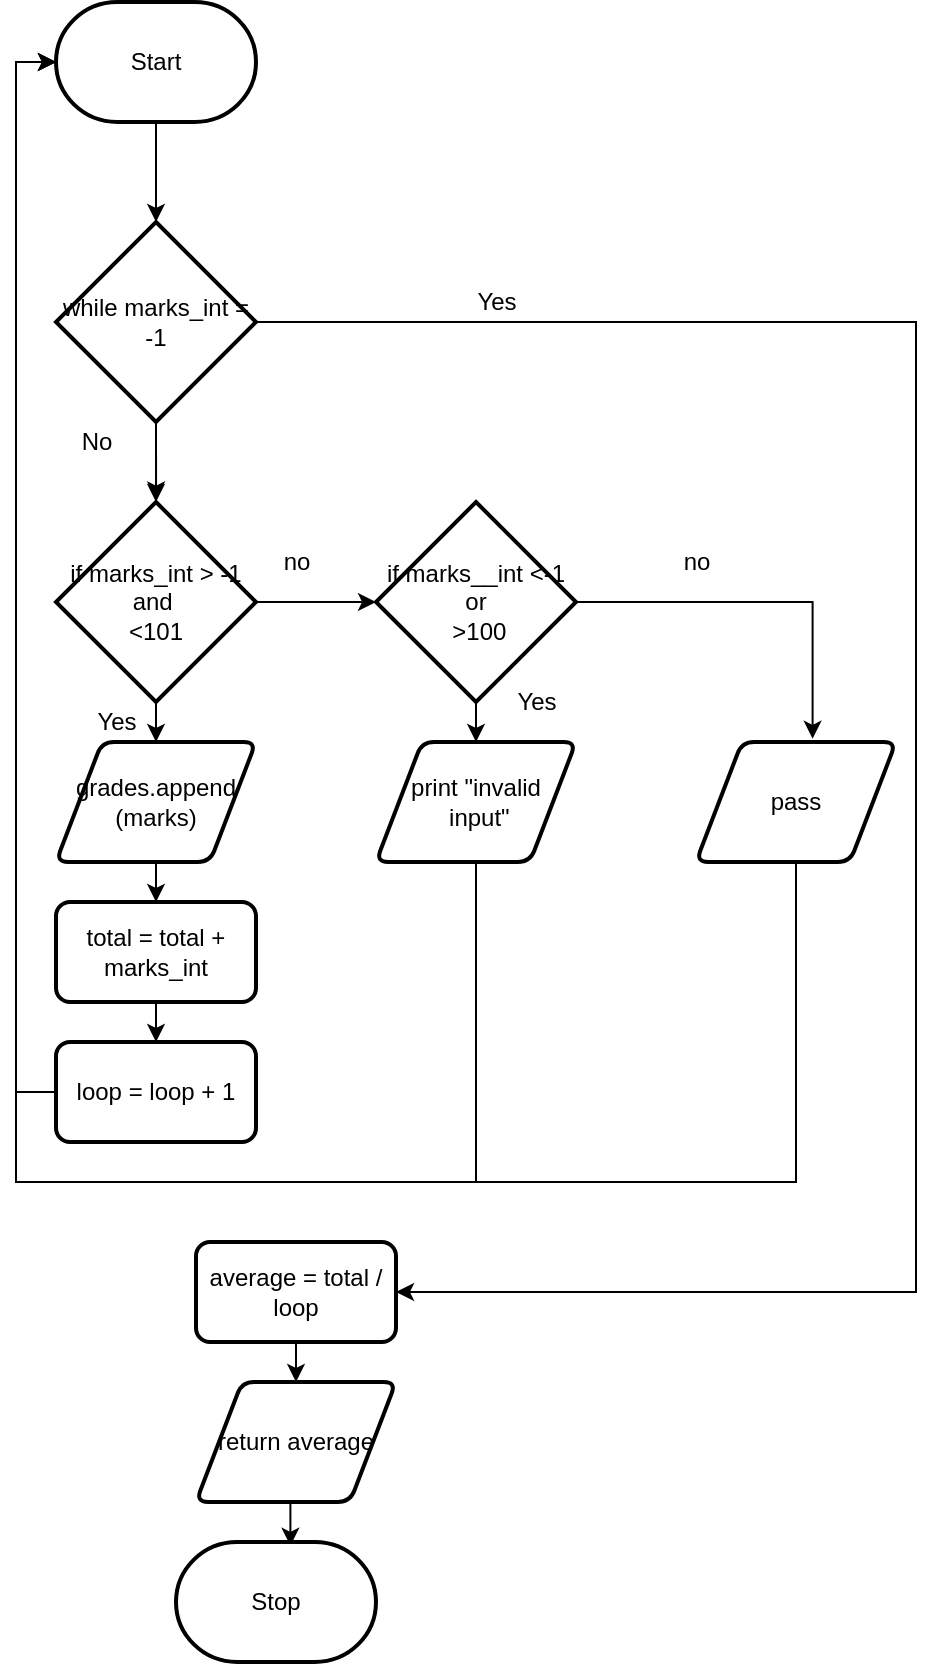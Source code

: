<mxfile version="14.8.0" type="github">
  <diagram id="obTy7-NFhphGX0-DNu9s" name="Page-1">
    <mxGraphModel dx="852" dy="514" grid="1" gridSize="10" guides="1" tooltips="1" connect="1" arrows="1" fold="1" page="1" pageScale="1" pageWidth="850" pageHeight="1100" math="0" shadow="0">
      <root>
        <mxCell id="0" />
        <mxCell id="1" parent="0" />
        <mxCell id="P3ktNJzmFrs8pQwHWrKw-6" style="edgeStyle=orthogonalEdgeStyle;rounded=0;orthogonalLoop=1;jettySize=auto;html=1;exitX=0.5;exitY=1;exitDx=0;exitDy=0;exitPerimeter=0;entryX=0.5;entryY=0;entryDx=0;entryDy=0;entryPerimeter=0;" edge="1" parent="1" source="gCjlqB94SCXAlv9LRokT-1" target="P3ktNJzmFrs8pQwHWrKw-5">
          <mxGeometry relative="1" as="geometry" />
        </mxCell>
        <mxCell id="gCjlqB94SCXAlv9LRokT-1" value="Start" style="strokeWidth=2;html=1;shape=mxgraph.flowchart.terminator;whiteSpace=wrap;" parent="1" vertex="1">
          <mxGeometry x="370" y="260" width="100" height="60" as="geometry" />
        </mxCell>
        <mxCell id="gCjlqB94SCXAlv9LRokT-21" style="edgeStyle=orthogonalEdgeStyle;rounded=0;orthogonalLoop=1;jettySize=auto;html=1;exitX=1.167;exitY=0;exitDx=0;exitDy=0;exitPerimeter=0;entryX=0.5;entryY=0;entryDx=0;entryDy=0;entryPerimeter=0;" parent="1" target="gCjlqB94SCXAlv9LRokT-5" edge="1">
          <mxGeometry relative="1" as="geometry">
            <mxPoint x="420.01" y="480" as="sourcePoint" />
          </mxGeometry>
        </mxCell>
        <mxCell id="gCjlqB94SCXAlv9LRokT-23" style="edgeStyle=orthogonalEdgeStyle;rounded=0;orthogonalLoop=1;jettySize=auto;html=1;exitX=0.5;exitY=1;exitDx=0;exitDy=0;exitPerimeter=0;entryX=0.5;entryY=0;entryDx=0;entryDy=0;" parent="1" source="gCjlqB94SCXAlv9LRokT-5" target="gCjlqB94SCXAlv9LRokT-6" edge="1">
          <mxGeometry relative="1" as="geometry" />
        </mxCell>
        <mxCell id="gCjlqB94SCXAlv9LRokT-25" style="edgeStyle=orthogonalEdgeStyle;rounded=0;orthogonalLoop=1;jettySize=auto;html=1;exitX=1;exitY=0.5;exitDx=0;exitDy=0;exitPerimeter=0;entryX=0;entryY=0.5;entryDx=0;entryDy=0;entryPerimeter=0;" parent="1" source="gCjlqB94SCXAlv9LRokT-5" target="gCjlqB94SCXAlv9LRokT-9" edge="1">
          <mxGeometry relative="1" as="geometry" />
        </mxCell>
        <mxCell id="gCjlqB94SCXAlv9LRokT-5" value="if marks_int &amp;gt; -1&lt;br&gt;and&amp;nbsp;&lt;br&gt;&amp;lt;101" style="strokeWidth=2;html=1;shape=mxgraph.flowchart.decision;whiteSpace=wrap;" parent="1" vertex="1">
          <mxGeometry x="370" y="510" width="100" height="100" as="geometry" />
        </mxCell>
        <mxCell id="gCjlqB94SCXAlv9LRokT-31" style="edgeStyle=orthogonalEdgeStyle;rounded=0;orthogonalLoop=1;jettySize=auto;html=1;exitX=0.5;exitY=1;exitDx=0;exitDy=0;entryX=0.5;entryY=0;entryDx=0;entryDy=0;" parent="1" source="gCjlqB94SCXAlv9LRokT-6" target="gCjlqB94SCXAlv9LRokT-7" edge="1">
          <mxGeometry relative="1" as="geometry" />
        </mxCell>
        <mxCell id="gCjlqB94SCXAlv9LRokT-6" value="grades.append&lt;br&gt;(marks)" style="shape=parallelogram;html=1;strokeWidth=2;perimeter=parallelogramPerimeter;whiteSpace=wrap;rounded=1;arcSize=12;size=0.23;" parent="1" vertex="1">
          <mxGeometry x="370" y="630" width="100" height="60" as="geometry" />
        </mxCell>
        <mxCell id="gCjlqB94SCXAlv9LRokT-32" style="edgeStyle=orthogonalEdgeStyle;rounded=0;orthogonalLoop=1;jettySize=auto;html=1;exitX=0.5;exitY=1;exitDx=0;exitDy=0;entryX=0.5;entryY=0;entryDx=0;entryDy=0;" parent="1" source="gCjlqB94SCXAlv9LRokT-7" target="gCjlqB94SCXAlv9LRokT-8" edge="1">
          <mxGeometry relative="1" as="geometry" />
        </mxCell>
        <mxCell id="gCjlqB94SCXAlv9LRokT-7" value="total = total + marks_int" style="rounded=1;whiteSpace=wrap;html=1;absoluteArcSize=1;arcSize=14;strokeWidth=2;" parent="1" vertex="1">
          <mxGeometry x="370" y="710" width="100" height="50" as="geometry" />
        </mxCell>
        <mxCell id="P3ktNJzmFrs8pQwHWrKw-2" style="edgeStyle=orthogonalEdgeStyle;rounded=0;orthogonalLoop=1;jettySize=auto;html=1;exitX=0;exitY=0.5;exitDx=0;exitDy=0;entryX=0;entryY=0.5;entryDx=0;entryDy=0;entryPerimeter=0;" edge="1" parent="1" source="gCjlqB94SCXAlv9LRokT-8" target="gCjlqB94SCXAlv9LRokT-1">
          <mxGeometry relative="1" as="geometry" />
        </mxCell>
        <mxCell id="gCjlqB94SCXAlv9LRokT-8" value="loop = loop + 1" style="rounded=1;whiteSpace=wrap;html=1;absoluteArcSize=1;arcSize=14;strokeWidth=2;" parent="1" vertex="1">
          <mxGeometry x="370" y="780" width="100" height="50" as="geometry" />
        </mxCell>
        <mxCell id="gCjlqB94SCXAlv9LRokT-27" style="edgeStyle=orthogonalEdgeStyle;rounded=0;orthogonalLoop=1;jettySize=auto;html=1;exitX=1;exitY=0.5;exitDx=0;exitDy=0;exitPerimeter=0;entryX=0.583;entryY=-0.027;entryDx=0;entryDy=0;entryPerimeter=0;" parent="1" source="gCjlqB94SCXAlv9LRokT-9" target="gCjlqB94SCXAlv9LRokT-11" edge="1">
          <mxGeometry relative="1" as="geometry" />
        </mxCell>
        <mxCell id="gCjlqB94SCXAlv9LRokT-29" style="edgeStyle=orthogonalEdgeStyle;rounded=0;orthogonalLoop=1;jettySize=auto;html=1;exitX=0.5;exitY=1;exitDx=0;exitDy=0;exitPerimeter=0;entryX=0.5;entryY=0;entryDx=0;entryDy=0;" parent="1" source="gCjlqB94SCXAlv9LRokT-9" target="gCjlqB94SCXAlv9LRokT-10" edge="1">
          <mxGeometry relative="1" as="geometry" />
        </mxCell>
        <mxCell id="gCjlqB94SCXAlv9LRokT-9" value="if marks__int &amp;lt;-1&lt;br&gt;or&lt;br&gt;&amp;nbsp;&amp;gt;100" style="strokeWidth=2;html=1;shape=mxgraph.flowchart.decision;whiteSpace=wrap;" parent="1" vertex="1">
          <mxGeometry x="530" y="510" width="100" height="100" as="geometry" />
        </mxCell>
        <mxCell id="P3ktNJzmFrs8pQwHWrKw-3" style="edgeStyle=orthogonalEdgeStyle;rounded=0;orthogonalLoop=1;jettySize=auto;html=1;exitX=0.5;exitY=1;exitDx=0;exitDy=0;entryX=0;entryY=0.5;entryDx=0;entryDy=0;entryPerimeter=0;" edge="1" parent="1" source="gCjlqB94SCXAlv9LRokT-10" target="gCjlqB94SCXAlv9LRokT-1">
          <mxGeometry relative="1" as="geometry">
            <Array as="points">
              <mxPoint x="580" y="850" />
              <mxPoint x="350" y="850" />
              <mxPoint x="350" y="290" />
            </Array>
          </mxGeometry>
        </mxCell>
        <mxCell id="gCjlqB94SCXAlv9LRokT-10" value="print &quot;invalid&lt;br&gt;&amp;nbsp;input&quot;" style="shape=parallelogram;html=1;strokeWidth=2;perimeter=parallelogramPerimeter;whiteSpace=wrap;rounded=1;arcSize=12;size=0.23;" parent="1" vertex="1">
          <mxGeometry x="530" y="630" width="100" height="60" as="geometry" />
        </mxCell>
        <mxCell id="P3ktNJzmFrs8pQwHWrKw-1" style="edgeStyle=orthogonalEdgeStyle;rounded=0;orthogonalLoop=1;jettySize=auto;html=1;exitX=0.5;exitY=1;exitDx=0;exitDy=0;entryX=0;entryY=0.5;entryDx=0;entryDy=0;entryPerimeter=0;" edge="1" parent="1" source="gCjlqB94SCXAlv9LRokT-11" target="gCjlqB94SCXAlv9LRokT-1">
          <mxGeometry relative="1" as="geometry">
            <Array as="points">
              <mxPoint x="740" y="850" />
              <mxPoint x="350" y="850" />
              <mxPoint x="350" y="290" />
            </Array>
          </mxGeometry>
        </mxCell>
        <mxCell id="gCjlqB94SCXAlv9LRokT-11" value="pass" style="shape=parallelogram;html=1;strokeWidth=2;perimeter=parallelogramPerimeter;whiteSpace=wrap;rounded=1;arcSize=12;size=0.23;" parent="1" vertex="1">
          <mxGeometry x="690" y="630" width="100" height="60" as="geometry" />
        </mxCell>
        <mxCell id="P3ktNJzmFrs8pQwHWrKw-11" style="edgeStyle=orthogonalEdgeStyle;rounded=0;orthogonalLoop=1;jettySize=auto;html=1;exitX=0.5;exitY=1;exitDx=0;exitDy=0;entryX=0.5;entryY=0;entryDx=0;entryDy=0;" edge="1" parent="1" source="gCjlqB94SCXAlv9LRokT-13" target="gCjlqB94SCXAlv9LRokT-14">
          <mxGeometry relative="1" as="geometry" />
        </mxCell>
        <mxCell id="gCjlqB94SCXAlv9LRokT-13" value="average = total / loop" style="rounded=1;whiteSpace=wrap;html=1;absoluteArcSize=1;arcSize=14;strokeWidth=2;" parent="1" vertex="1">
          <mxGeometry x="440" y="880" width="100" height="50" as="geometry" />
        </mxCell>
        <mxCell id="P3ktNJzmFrs8pQwHWrKw-12" style="edgeStyle=orthogonalEdgeStyle;rounded=0;orthogonalLoop=1;jettySize=auto;html=1;exitX=0.5;exitY=1;exitDx=0;exitDy=0;entryX=0.572;entryY=0.032;entryDx=0;entryDy=0;entryPerimeter=0;" edge="1" parent="1" source="gCjlqB94SCXAlv9LRokT-14" target="gCjlqB94SCXAlv9LRokT-15">
          <mxGeometry relative="1" as="geometry" />
        </mxCell>
        <mxCell id="gCjlqB94SCXAlv9LRokT-14" value="return average" style="shape=parallelogram;html=1;strokeWidth=2;perimeter=parallelogramPerimeter;whiteSpace=wrap;rounded=1;arcSize=12;size=0.23;" parent="1" vertex="1">
          <mxGeometry x="440" y="950" width="100" height="60" as="geometry" />
        </mxCell>
        <mxCell id="gCjlqB94SCXAlv9LRokT-15" value="Stop" style="strokeWidth=2;html=1;shape=mxgraph.flowchart.terminator;whiteSpace=wrap;" parent="1" vertex="1">
          <mxGeometry x="430" y="1030" width="100" height="60" as="geometry" />
        </mxCell>
        <mxCell id="gCjlqB94SCXAlv9LRokT-24" value="Yes" style="text;html=1;align=center;verticalAlign=middle;resizable=0;points=[];autosize=1;strokeColor=none;" parent="1" vertex="1">
          <mxGeometry x="380" y="610" width="40" height="20" as="geometry" />
        </mxCell>
        <mxCell id="gCjlqB94SCXAlv9LRokT-26" value="no" style="text;html=1;align=center;verticalAlign=middle;resizable=0;points=[];autosize=1;strokeColor=none;" parent="1" vertex="1">
          <mxGeometry x="475" y="530" width="30" height="20" as="geometry" />
        </mxCell>
        <mxCell id="gCjlqB94SCXAlv9LRokT-28" value="no" style="text;html=1;align=center;verticalAlign=middle;resizable=0;points=[];autosize=1;strokeColor=none;" parent="1" vertex="1">
          <mxGeometry x="675" y="530" width="30" height="20" as="geometry" />
        </mxCell>
        <mxCell id="gCjlqB94SCXAlv9LRokT-30" value="Yes" style="text;html=1;align=center;verticalAlign=middle;resizable=0;points=[];autosize=1;strokeColor=none;" parent="1" vertex="1">
          <mxGeometry x="590" y="600" width="40" height="20" as="geometry" />
        </mxCell>
        <mxCell id="P3ktNJzmFrs8pQwHWrKw-7" style="edgeStyle=orthogonalEdgeStyle;rounded=0;orthogonalLoop=1;jettySize=auto;html=1;exitX=0.5;exitY=1;exitDx=0;exitDy=0;exitPerimeter=0;entryX=1.168;entryY=1.439;entryDx=0;entryDy=0;entryPerimeter=0;" edge="1" parent="1" source="P3ktNJzmFrs8pQwHWrKw-5">
          <mxGeometry relative="1" as="geometry">
            <mxPoint x="420.04" y="508.78" as="targetPoint" />
          </mxGeometry>
        </mxCell>
        <mxCell id="P3ktNJzmFrs8pQwHWrKw-8" style="edgeStyle=orthogonalEdgeStyle;rounded=0;orthogonalLoop=1;jettySize=auto;html=1;exitX=1;exitY=0.5;exitDx=0;exitDy=0;exitPerimeter=0;" edge="1" parent="1" source="P3ktNJzmFrs8pQwHWrKw-5" target="gCjlqB94SCXAlv9LRokT-13">
          <mxGeometry relative="1" as="geometry">
            <Array as="points">
              <mxPoint x="800" y="420" />
              <mxPoint x="800" y="905" />
            </Array>
          </mxGeometry>
        </mxCell>
        <mxCell id="P3ktNJzmFrs8pQwHWrKw-5" value="while marks_int = -1" style="strokeWidth=2;html=1;shape=mxgraph.flowchart.decision;whiteSpace=wrap;" vertex="1" parent="1">
          <mxGeometry x="370" y="370" width="100" height="100" as="geometry" />
        </mxCell>
        <mxCell id="P3ktNJzmFrs8pQwHWrKw-9" value="Yes" style="text;html=1;align=center;verticalAlign=middle;resizable=0;points=[];autosize=1;strokeColor=none;" vertex="1" parent="1">
          <mxGeometry x="570" y="400" width="40" height="20" as="geometry" />
        </mxCell>
        <mxCell id="P3ktNJzmFrs8pQwHWrKw-10" value="No" style="text;html=1;align=center;verticalAlign=middle;resizable=0;points=[];autosize=1;strokeColor=none;" vertex="1" parent="1">
          <mxGeometry x="375" y="470" width="30" height="20" as="geometry" />
        </mxCell>
      </root>
    </mxGraphModel>
  </diagram>
</mxfile>
